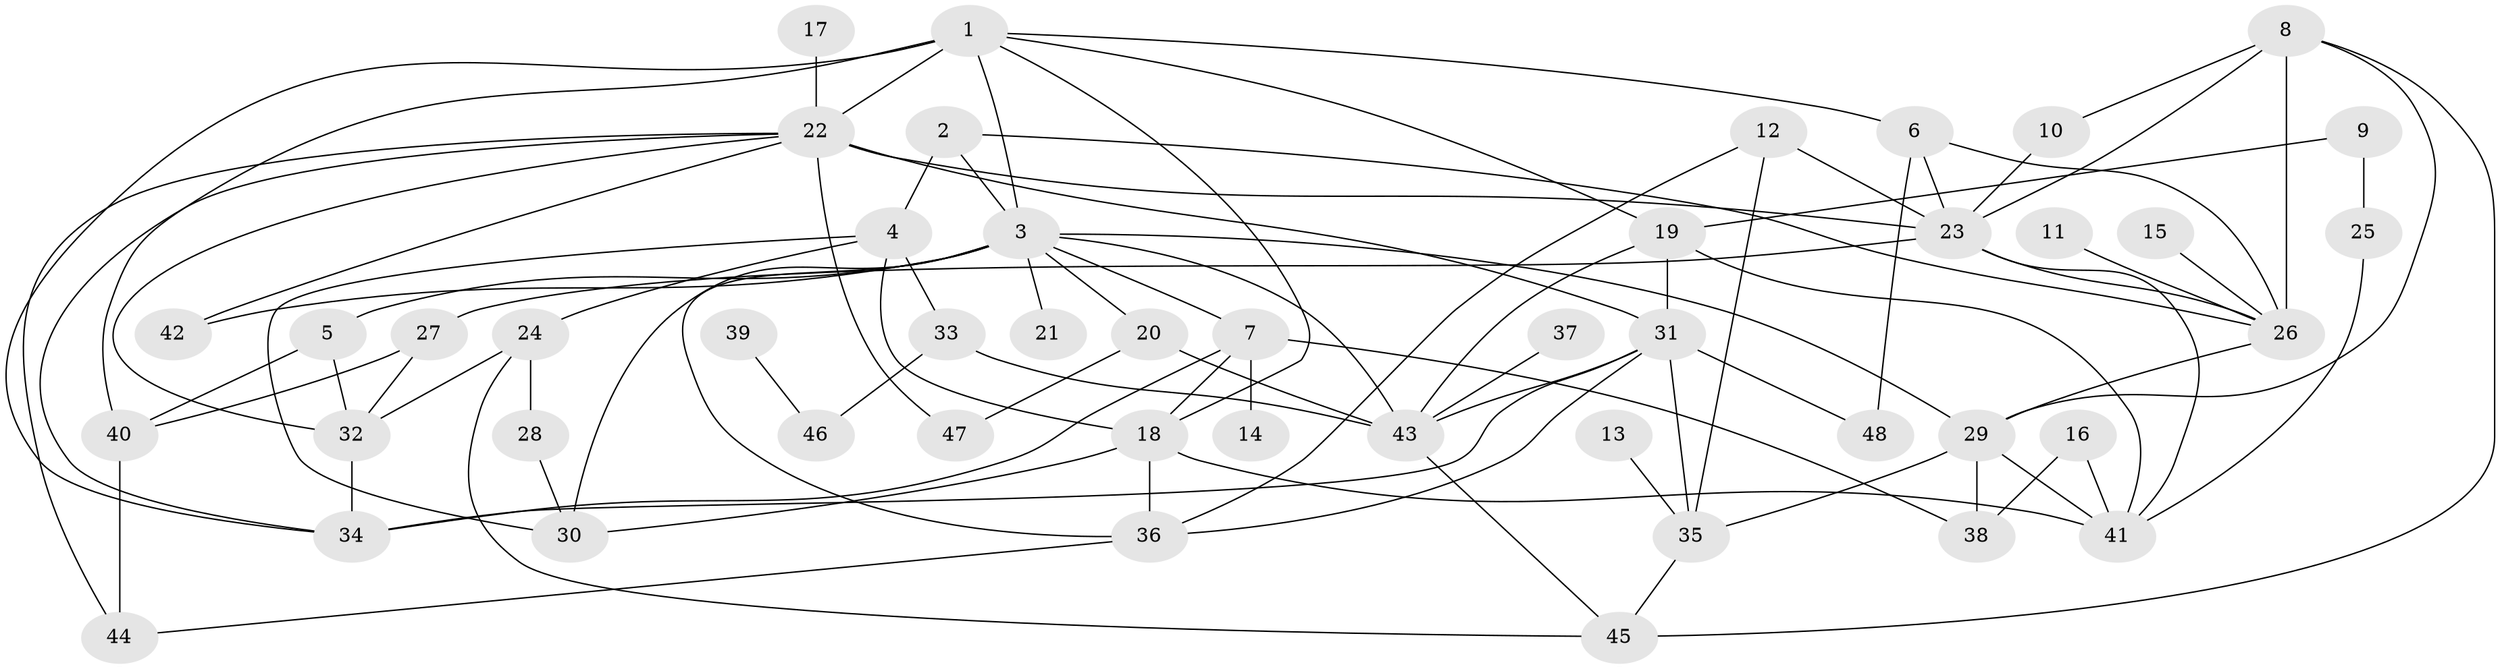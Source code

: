 // original degree distribution, {5: 0.07291666666666667, 10: 0.010416666666666666, 4: 0.14583333333333334, 1: 0.15625, 3: 0.25, 7: 0.020833333333333332, 6: 0.010416666666666666, 2: 0.3125, 8: 0.020833333333333332}
// Generated by graph-tools (version 1.1) at 2025/49/03/09/25 03:49:24]
// undirected, 48 vertices, 92 edges
graph export_dot {
graph [start="1"]
  node [color=gray90,style=filled];
  1;
  2;
  3;
  4;
  5;
  6;
  7;
  8;
  9;
  10;
  11;
  12;
  13;
  14;
  15;
  16;
  17;
  18;
  19;
  20;
  21;
  22;
  23;
  24;
  25;
  26;
  27;
  28;
  29;
  30;
  31;
  32;
  33;
  34;
  35;
  36;
  37;
  38;
  39;
  40;
  41;
  42;
  43;
  44;
  45;
  46;
  47;
  48;
  1 -- 3 [weight=1.0];
  1 -- 6 [weight=1.0];
  1 -- 18 [weight=1.0];
  1 -- 19 [weight=1.0];
  1 -- 22 [weight=1.0];
  1 -- 34 [weight=1.0];
  1 -- 40 [weight=2.0];
  2 -- 3 [weight=1.0];
  2 -- 4 [weight=1.0];
  2 -- 26 [weight=1.0];
  3 -- 5 [weight=1.0];
  3 -- 7 [weight=1.0];
  3 -- 20 [weight=1.0];
  3 -- 21 [weight=1.0];
  3 -- 29 [weight=1.0];
  3 -- 30 [weight=1.0];
  3 -- 36 [weight=1.0];
  3 -- 42 [weight=1.0];
  3 -- 43 [weight=1.0];
  4 -- 18 [weight=1.0];
  4 -- 24 [weight=1.0];
  4 -- 30 [weight=1.0];
  4 -- 33 [weight=1.0];
  5 -- 32 [weight=1.0];
  5 -- 40 [weight=1.0];
  6 -- 23 [weight=1.0];
  6 -- 26 [weight=1.0];
  6 -- 48 [weight=1.0];
  7 -- 14 [weight=1.0];
  7 -- 18 [weight=1.0];
  7 -- 34 [weight=1.0];
  7 -- 38 [weight=1.0];
  8 -- 10 [weight=1.0];
  8 -- 23 [weight=1.0];
  8 -- 26 [weight=1.0];
  8 -- 29 [weight=1.0];
  8 -- 45 [weight=1.0];
  9 -- 19 [weight=1.0];
  9 -- 25 [weight=1.0];
  10 -- 23 [weight=1.0];
  11 -- 26 [weight=1.0];
  12 -- 23 [weight=1.0];
  12 -- 35 [weight=1.0];
  12 -- 36 [weight=1.0];
  13 -- 35 [weight=1.0];
  15 -- 26 [weight=1.0];
  16 -- 38 [weight=1.0];
  16 -- 41 [weight=1.0];
  17 -- 22 [weight=1.0];
  18 -- 30 [weight=1.0];
  18 -- 36 [weight=1.0];
  18 -- 41 [weight=1.0];
  19 -- 31 [weight=1.0];
  19 -- 41 [weight=1.0];
  19 -- 43 [weight=1.0];
  20 -- 43 [weight=1.0];
  20 -- 47 [weight=1.0];
  22 -- 23 [weight=2.0];
  22 -- 31 [weight=1.0];
  22 -- 32 [weight=1.0];
  22 -- 34 [weight=1.0];
  22 -- 42 [weight=1.0];
  22 -- 44 [weight=1.0];
  22 -- 47 [weight=1.0];
  23 -- 26 [weight=1.0];
  23 -- 27 [weight=1.0];
  23 -- 41 [weight=1.0];
  24 -- 28 [weight=1.0];
  24 -- 32 [weight=1.0];
  24 -- 45 [weight=1.0];
  25 -- 41 [weight=1.0];
  26 -- 29 [weight=1.0];
  27 -- 32 [weight=1.0];
  27 -- 40 [weight=1.0];
  28 -- 30 [weight=1.0];
  29 -- 35 [weight=1.0];
  29 -- 38 [weight=1.0];
  29 -- 41 [weight=1.0];
  31 -- 34 [weight=1.0];
  31 -- 35 [weight=1.0];
  31 -- 36 [weight=1.0];
  31 -- 43 [weight=1.0];
  31 -- 48 [weight=1.0];
  32 -- 34 [weight=1.0];
  33 -- 43 [weight=1.0];
  33 -- 46 [weight=1.0];
  35 -- 45 [weight=1.0];
  36 -- 44 [weight=1.0];
  37 -- 43 [weight=1.0];
  39 -- 46 [weight=1.0];
  40 -- 44 [weight=1.0];
  43 -- 45 [weight=1.0];
}
